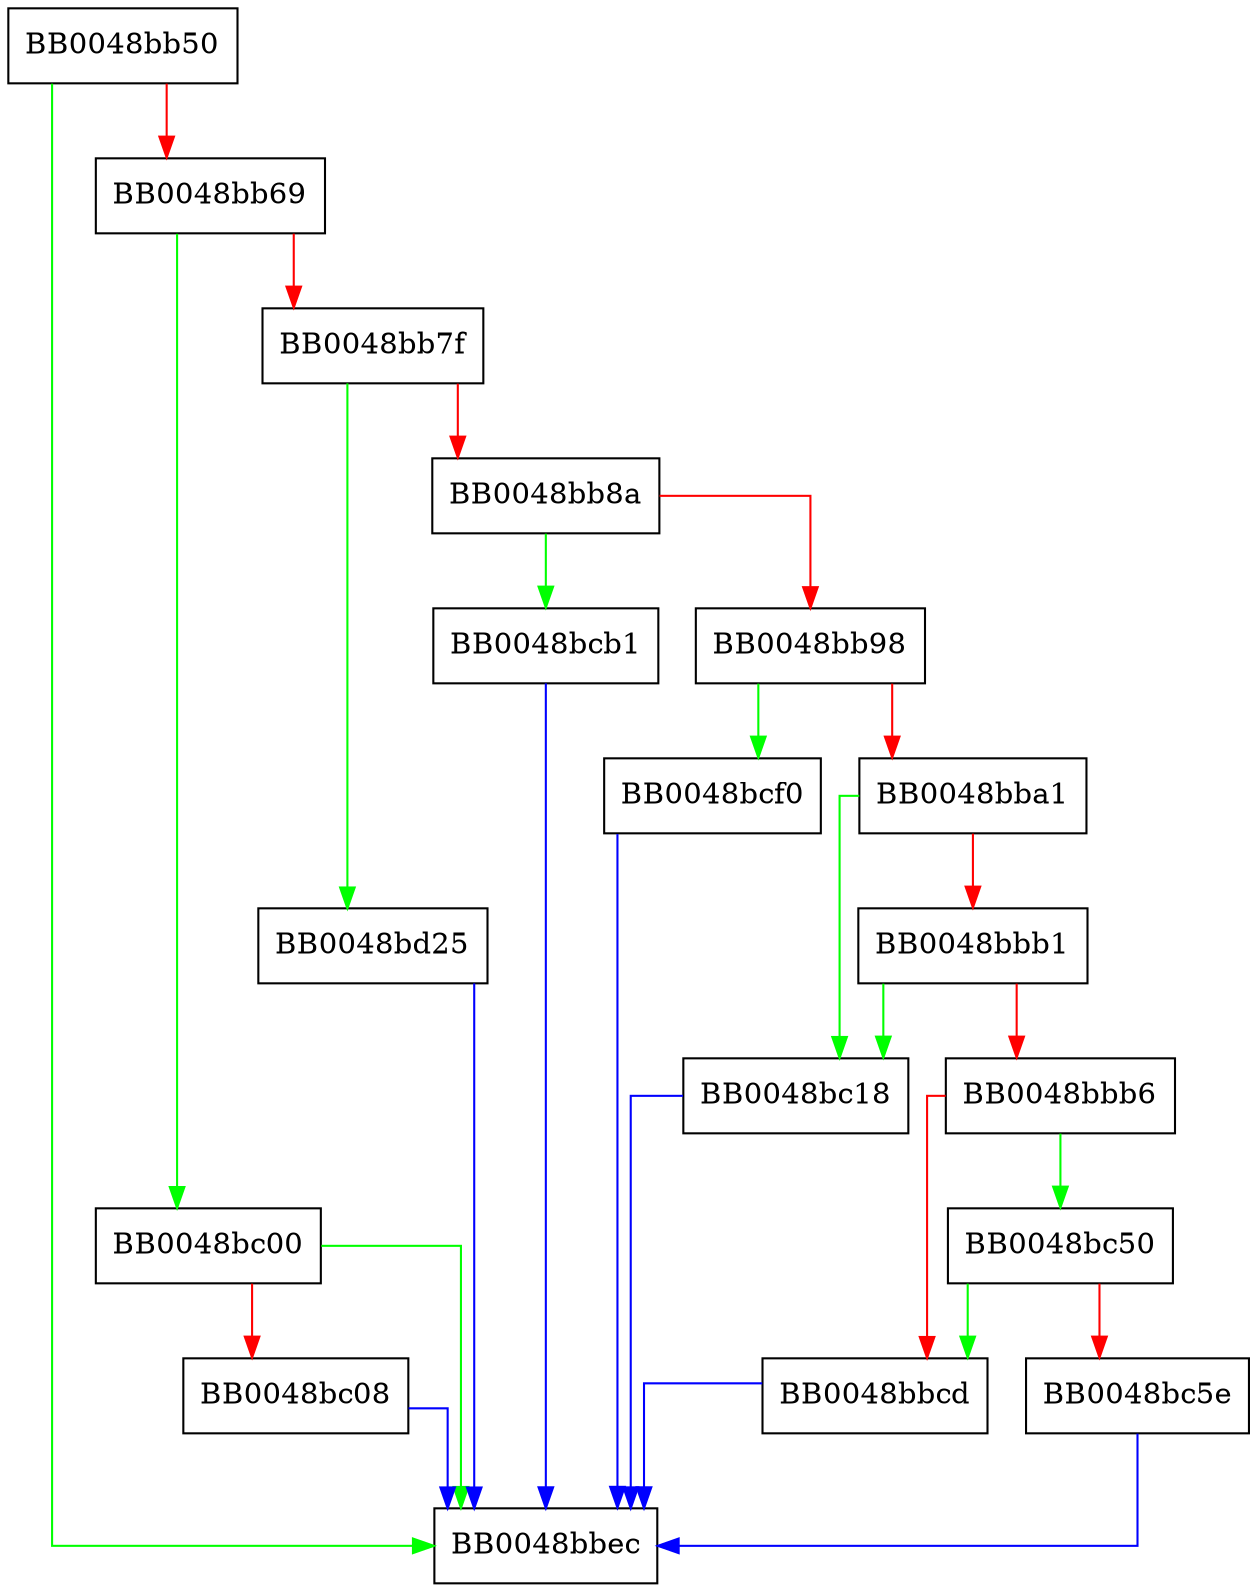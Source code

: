 digraph SSL_write_ex2 {
  node [shape="box"];
  graph [splines=ortho];
  BB0048bb50 -> BB0048bbec [color="green"];
  BB0048bb50 -> BB0048bb69 [color="red"];
  BB0048bb69 -> BB0048bc00 [color="green"];
  BB0048bb69 -> BB0048bb7f [color="red"];
  BB0048bb7f -> BB0048bd25 [color="green"];
  BB0048bb7f -> BB0048bb8a [color="red"];
  BB0048bb8a -> BB0048bcb1 [color="green"];
  BB0048bb8a -> BB0048bb98 [color="red"];
  BB0048bb98 -> BB0048bcf0 [color="green"];
  BB0048bb98 -> BB0048bba1 [color="red"];
  BB0048bba1 -> BB0048bc18 [color="green"];
  BB0048bba1 -> BB0048bbb1 [color="red"];
  BB0048bbb1 -> BB0048bc18 [color="green"];
  BB0048bbb1 -> BB0048bbb6 [color="red"];
  BB0048bbb6 -> BB0048bc50 [color="green"];
  BB0048bbb6 -> BB0048bbcd [color="red"];
  BB0048bbcd -> BB0048bbec [color="blue"];
  BB0048bc00 -> BB0048bbec [color="green"];
  BB0048bc00 -> BB0048bc08 [color="red"];
  BB0048bc08 -> BB0048bbec [color="blue"];
  BB0048bc18 -> BB0048bbec [color="blue"];
  BB0048bc50 -> BB0048bbcd [color="green"];
  BB0048bc50 -> BB0048bc5e [color="red"];
  BB0048bc5e -> BB0048bbec [color="blue"];
  BB0048bcb1 -> BB0048bbec [color="blue"];
  BB0048bcf0 -> BB0048bbec [color="blue"];
  BB0048bd25 -> BB0048bbec [color="blue"];
}